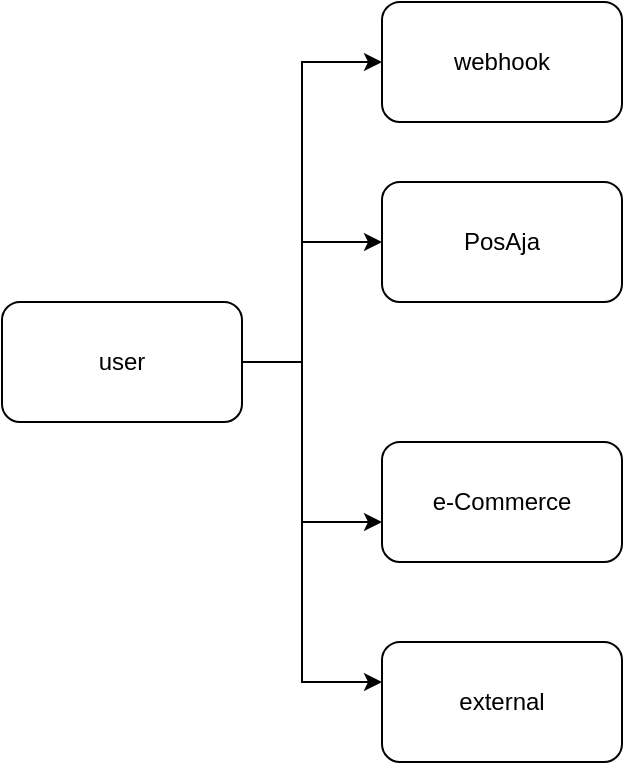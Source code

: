 <mxfile version="18.0.3" type="github" pages="2">
  <diagram id="2YjdYYAj1g0u_zeVgQy0" name="Pre-Collecting">
    <mxGraphModel dx="946" dy="673" grid="1" gridSize="10" guides="1" tooltips="1" connect="1" arrows="1" fold="1" page="1" pageScale="1" pageWidth="827" pageHeight="1169" math="0" shadow="0">
      <root>
        <mxCell id="0" />
        <mxCell id="1" parent="0" />
        <mxCell id="yK2CEtmuth3zicIcDCYq-6" value="" style="edgeStyle=orthogonalEdgeStyle;rounded=0;orthogonalLoop=1;jettySize=auto;html=1;" edge="1" parent="1" source="yK2CEtmuth3zicIcDCYq-4" target="yK2CEtmuth3zicIcDCYq-5">
          <mxGeometry relative="1" as="geometry">
            <Array as="points">
              <mxPoint x="160" y="280" />
              <mxPoint x="160" y="130" />
            </Array>
          </mxGeometry>
        </mxCell>
        <mxCell id="yK2CEtmuth3zicIcDCYq-12" value="" style="edgeStyle=orthogonalEdgeStyle;rounded=0;orthogonalLoop=1;jettySize=auto;html=1;" edge="1" parent="1" source="yK2CEtmuth3zicIcDCYq-4" target="yK2CEtmuth3zicIcDCYq-11">
          <mxGeometry relative="1" as="geometry">
            <Array as="points">
              <mxPoint x="160" y="280" />
              <mxPoint x="160" y="360" />
            </Array>
          </mxGeometry>
        </mxCell>
        <mxCell id="yK2CEtmuth3zicIcDCYq-15" value="" style="edgeStyle=orthogonalEdgeStyle;rounded=0;orthogonalLoop=1;jettySize=auto;html=1;" edge="1" parent="1" source="yK2CEtmuth3zicIcDCYq-4" target="yK2CEtmuth3zicIcDCYq-14">
          <mxGeometry relative="1" as="geometry">
            <Array as="points">
              <mxPoint x="160" y="280" />
              <mxPoint x="160" y="440" />
            </Array>
          </mxGeometry>
        </mxCell>
        <mxCell id="yK2CEtmuth3zicIcDCYq-4" value="user" style="rounded=1;whiteSpace=wrap;html=1;" vertex="1" parent="1">
          <mxGeometry x="10" y="250" width="120" height="60" as="geometry" />
        </mxCell>
        <mxCell id="yK2CEtmuth3zicIcDCYq-5" value="webhook" style="whiteSpace=wrap;html=1;rounded=1;" vertex="1" parent="1">
          <mxGeometry x="200" y="100" width="120" height="60" as="geometry" />
        </mxCell>
        <UserObject label="PosAja" link="data:page/id,hjI0pMBldCm1E6KZdcSo" id="yK2CEtmuth3zicIcDCYq-7">
          <mxCell style="whiteSpace=wrap;html=1;rounded=1;" vertex="1" parent="1">
            <mxGeometry x="200" y="190" width="120" height="60" as="geometry" />
          </mxCell>
        </UserObject>
        <mxCell id="yK2CEtmuth3zicIcDCYq-11" value="e-Commerce" style="whiteSpace=wrap;html=1;rounded=1;" vertex="1" parent="1">
          <mxGeometry x="200" y="320" width="120" height="60" as="geometry" />
        </mxCell>
        <mxCell id="yK2CEtmuth3zicIcDCYq-13" value="" style="endArrow=classic;html=1;rounded=0;exitX=1;exitY=0.5;exitDx=0;exitDy=0;entryX=0;entryY=0.5;entryDx=0;entryDy=0;" edge="1" parent="1" source="yK2CEtmuth3zicIcDCYq-4" target="yK2CEtmuth3zicIcDCYq-7">
          <mxGeometry width="50" height="50" relative="1" as="geometry">
            <mxPoint x="140" y="280" as="sourcePoint" />
            <mxPoint x="190" y="230" as="targetPoint" />
            <Array as="points">
              <mxPoint x="150" y="280" />
              <mxPoint x="160" y="280" />
              <mxPoint x="160" y="240" />
              <mxPoint x="160" y="220" />
            </Array>
          </mxGeometry>
        </mxCell>
        <mxCell id="yK2CEtmuth3zicIcDCYq-14" value="external" style="whiteSpace=wrap;html=1;rounded=1;" vertex="1" parent="1">
          <mxGeometry x="200" y="420" width="120" height="60" as="geometry" />
        </mxCell>
      </root>
    </mxGraphModel>
  </diagram>
  <diagram id="hjI0pMBldCm1E6KZdcSo" name="PosAja">
    <mxGraphModel dx="946" dy="673" grid="1" gridSize="10" guides="1" tooltips="1" connect="1" arrows="1" fold="1" page="1" pageScale="1" pageWidth="827" pageHeight="1169" math="0" shadow="0">
      <root>
        <mxCell id="0" />
        <mxCell id="1" parent="0" />
        <mxCell id="I13PXtcLLr6iYJX49Mm1-3" value="" style="edgeStyle=orthogonalEdgeStyle;rounded=0;orthogonalLoop=1;jettySize=auto;html=1;" edge="1" parent="1" source="I13PXtcLLr6iYJX49Mm1-1" target="I13PXtcLLr6iYJX49Mm1-2">
          <mxGeometry relative="1" as="geometry" />
        </mxCell>
        <mxCell id="I13PXtcLLr6iYJX49Mm1-5" value="" style="edgeStyle=orthogonalEdgeStyle;rounded=0;orthogonalLoop=1;jettySize=auto;html=1;" edge="1" parent="1" source="I13PXtcLLr6iYJX49Mm1-1" target="I13PXtcLLr6iYJX49Mm1-4">
          <mxGeometry relative="1" as="geometry" />
        </mxCell>
        <mxCell id="I13PXtcLLr6iYJX49Mm1-1" value="user" style="rounded=1;whiteSpace=wrap;html=1;" vertex="1" parent="1">
          <mxGeometry x="10" y="290" width="120" height="60" as="geometry" />
        </mxCell>
        <mxCell id="I13PXtcLLr6iYJX49Mm1-7" value="" style="edgeStyle=orthogonalEdgeStyle;rounded=0;orthogonalLoop=1;jettySize=auto;html=1;" edge="1" parent="1" source="I13PXtcLLr6iYJX49Mm1-2" target="I13PXtcLLr6iYJX49Mm1-6">
          <mxGeometry relative="1" as="geometry" />
        </mxCell>
        <mxCell id="I13PXtcLLr6iYJX49Mm1-2" value="COD" style="whiteSpace=wrap;html=1;rounded=1;" vertex="1" parent="1">
          <mxGeometry x="170" y="120" width="120" height="60" as="geometry" />
        </mxCell>
        <mxCell id="X-8fQvIHJOdwMAbj6lB9-7" value="" style="edgeStyle=orthogonalEdgeStyle;rounded=0;orthogonalLoop=1;jettySize=auto;html=1;" edge="1" parent="1" source="I13PXtcLLr6iYJX49Mm1-4" target="X-8fQvIHJOdwMAbj6lB9-6">
          <mxGeometry relative="1" as="geometry" />
        </mxCell>
        <mxCell id="I13PXtcLLr6iYJX49Mm1-4" value="NON COD" style="whiteSpace=wrap;html=1;rounded=1;" vertex="1" parent="1">
          <mxGeometry x="170" y="460" width="120" height="60" as="geometry" />
        </mxCell>
        <mxCell id="I13PXtcLLr6iYJX49Mm1-9" value="" style="edgeStyle=orthogonalEdgeStyle;rounded=0;orthogonalLoop=1;jettySize=auto;html=1;" edge="1" parent="1" source="I13PXtcLLr6iYJX49Mm1-6" target="I13PXtcLLr6iYJX49Mm1-8">
          <mxGeometry relative="1" as="geometry" />
        </mxCell>
        <mxCell id="I13PXtcLLr6iYJX49Mm1-11" value="" style="edgeStyle=orthogonalEdgeStyle;rounded=0;orthogonalLoop=1;jettySize=auto;html=1;" edge="1" parent="1" source="I13PXtcLLr6iYJX49Mm1-6" target="I13PXtcLLr6iYJX49Mm1-10">
          <mxGeometry relative="1" as="geometry" />
        </mxCell>
        <mxCell id="I13PXtcLLr6iYJX49Mm1-6" value="cek rekening" style="rhombus;whiteSpace=wrap;html=1;rounded=1;" vertex="1" parent="1">
          <mxGeometry x="350" y="110" width="80" height="80" as="geometry" />
        </mxCell>
        <mxCell id="X-8fQvIHJOdwMAbj6lB9-13" value="" style="edgeStyle=orthogonalEdgeStyle;rounded=0;orthogonalLoop=1;jettySize=auto;html=1;" edge="1" parent="1" source="I13PXtcLLr6iYJX49Mm1-8" target="X-8fQvIHJOdwMAbj6lB9-12">
          <mxGeometry relative="1" as="geometry" />
        </mxCell>
        <mxCell id="X-8fQvIHJOdwMAbj6lB9-15" value="" style="edgeStyle=orthogonalEdgeStyle;rounded=0;orthogonalLoop=1;jettySize=auto;html=1;" edge="1" parent="1" source="I13PXtcLLr6iYJX49Mm1-8" target="X-8fQvIHJOdwMAbj6lB9-14">
          <mxGeometry relative="1" as="geometry" />
        </mxCell>
        <mxCell id="I13PXtcLLr6iYJX49Mm1-8" value="Order/Multi Order" style="whiteSpace=wrap;html=1;rounded=1;" vertex="1" parent="1">
          <mxGeometry x="490" y="120" width="120" height="60" as="geometry" />
        </mxCell>
        <mxCell id="X-8fQvIHJOdwMAbj6lB9-2" value="" style="edgeStyle=orthogonalEdgeStyle;rounded=0;orthogonalLoop=1;jettySize=auto;html=1;entryX=0.5;entryY=1;entryDx=0;entryDy=0;" edge="1" parent="1" source="I13PXtcLLr6iYJX49Mm1-10" target="I13PXtcLLr6iYJX49Mm1-8">
          <mxGeometry relative="1" as="geometry">
            <mxPoint x="460" y="275" as="targetPoint" />
          </mxGeometry>
        </mxCell>
        <mxCell id="I13PXtcLLr6iYJX49Mm1-10" value="create rekening giro" style="whiteSpace=wrap;html=1;rounded=1;" vertex="1" parent="1">
          <mxGeometry x="330" y="245" width="120" height="60" as="geometry" />
        </mxCell>
        <mxCell id="X-8fQvIHJOdwMAbj6lB9-3" value="YA" style="text;html=1;strokeColor=none;fillColor=none;align=center;verticalAlign=middle;whiteSpace=wrap;rounded=0;" vertex="1" parent="1">
          <mxGeometry x="420" y="120" width="46" height="20" as="geometry" />
        </mxCell>
        <mxCell id="X-8fQvIHJOdwMAbj6lB9-4" value="TIDAK" style="text;html=1;strokeColor=none;fillColor=none;align=center;verticalAlign=middle;whiteSpace=wrap;rounded=0;" vertex="1" parent="1">
          <mxGeometry x="384" y="200" width="40" height="20" as="geometry" />
        </mxCell>
        <mxCell id="X-8fQvIHJOdwMAbj6lB9-9" value="" style="edgeStyle=orthogonalEdgeStyle;rounded=0;orthogonalLoop=1;jettySize=auto;html=1;" edge="1" parent="1" source="X-8fQvIHJOdwMAbj6lB9-6" target="X-8fQvIHJOdwMAbj6lB9-8">
          <mxGeometry relative="1" as="geometry" />
        </mxCell>
        <mxCell id="X-8fQvIHJOdwMAbj6lB9-11" value="" style="edgeStyle=orthogonalEdgeStyle;rounded=0;orthogonalLoop=1;jettySize=auto;html=1;" edge="1" parent="1" source="X-8fQvIHJOdwMAbj6lB9-6" target="X-8fQvIHJOdwMAbj6lB9-10">
          <mxGeometry relative="1" as="geometry" />
        </mxCell>
        <mxCell id="X-8fQvIHJOdwMAbj6lB9-6" value="Order/Multi Order" style="whiteSpace=wrap;html=1;rounded=1;" vertex="1" parent="1">
          <mxGeometry x="330" y="460" width="120" height="60" as="geometry" />
        </mxCell>
        <mxCell id="X-8fQvIHJOdwMAbj6lB9-8" value="Pickup" style="whiteSpace=wrap;html=1;rounded=1;" vertex="1" parent="1">
          <mxGeometry x="490" y="370" width="120" height="60" as="geometry" />
        </mxCell>
        <mxCell id="X-8fQvIHJOdwMAbj6lB9-10" value="DropOff" style="whiteSpace=wrap;html=1;rounded=1;" vertex="1" parent="1">
          <mxGeometry x="490" y="540" width="120" height="60" as="geometry" />
        </mxCell>
        <mxCell id="X-8fQvIHJOdwMAbj6lB9-12" value="Pickup" style="whiteSpace=wrap;html=1;rounded=1;" vertex="1" parent="1">
          <mxGeometry x="630" y="30" width="120" height="60" as="geometry" />
        </mxCell>
        <mxCell id="X-8fQvIHJOdwMAbj6lB9-14" value="DropOff" style="whiteSpace=wrap;html=1;rounded=1;" vertex="1" parent="1">
          <mxGeometry x="630" y="200" width="120" height="60" as="geometry" />
        </mxCell>
      </root>
    </mxGraphModel>
  </diagram>
</mxfile>
